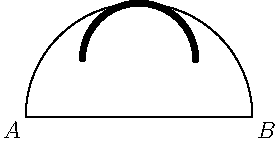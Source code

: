 unitsize(2 cm);

pair A, B, C, D, E, M;

A = (-1,0);
B = (1,0);
label("$A$", A, SW);
label("$B$", B, SE);
for (int i=0; i<180; ++i){
    C = dir(i);
    D = (C + rotate(90,A)*(C))/2;
    E = (B + rotate(90,C)*(B))/2;
    M = (D + E)/2;
    draw(A--B);
    draw(arc((0,0),1,0,180));
    dot(M);
}